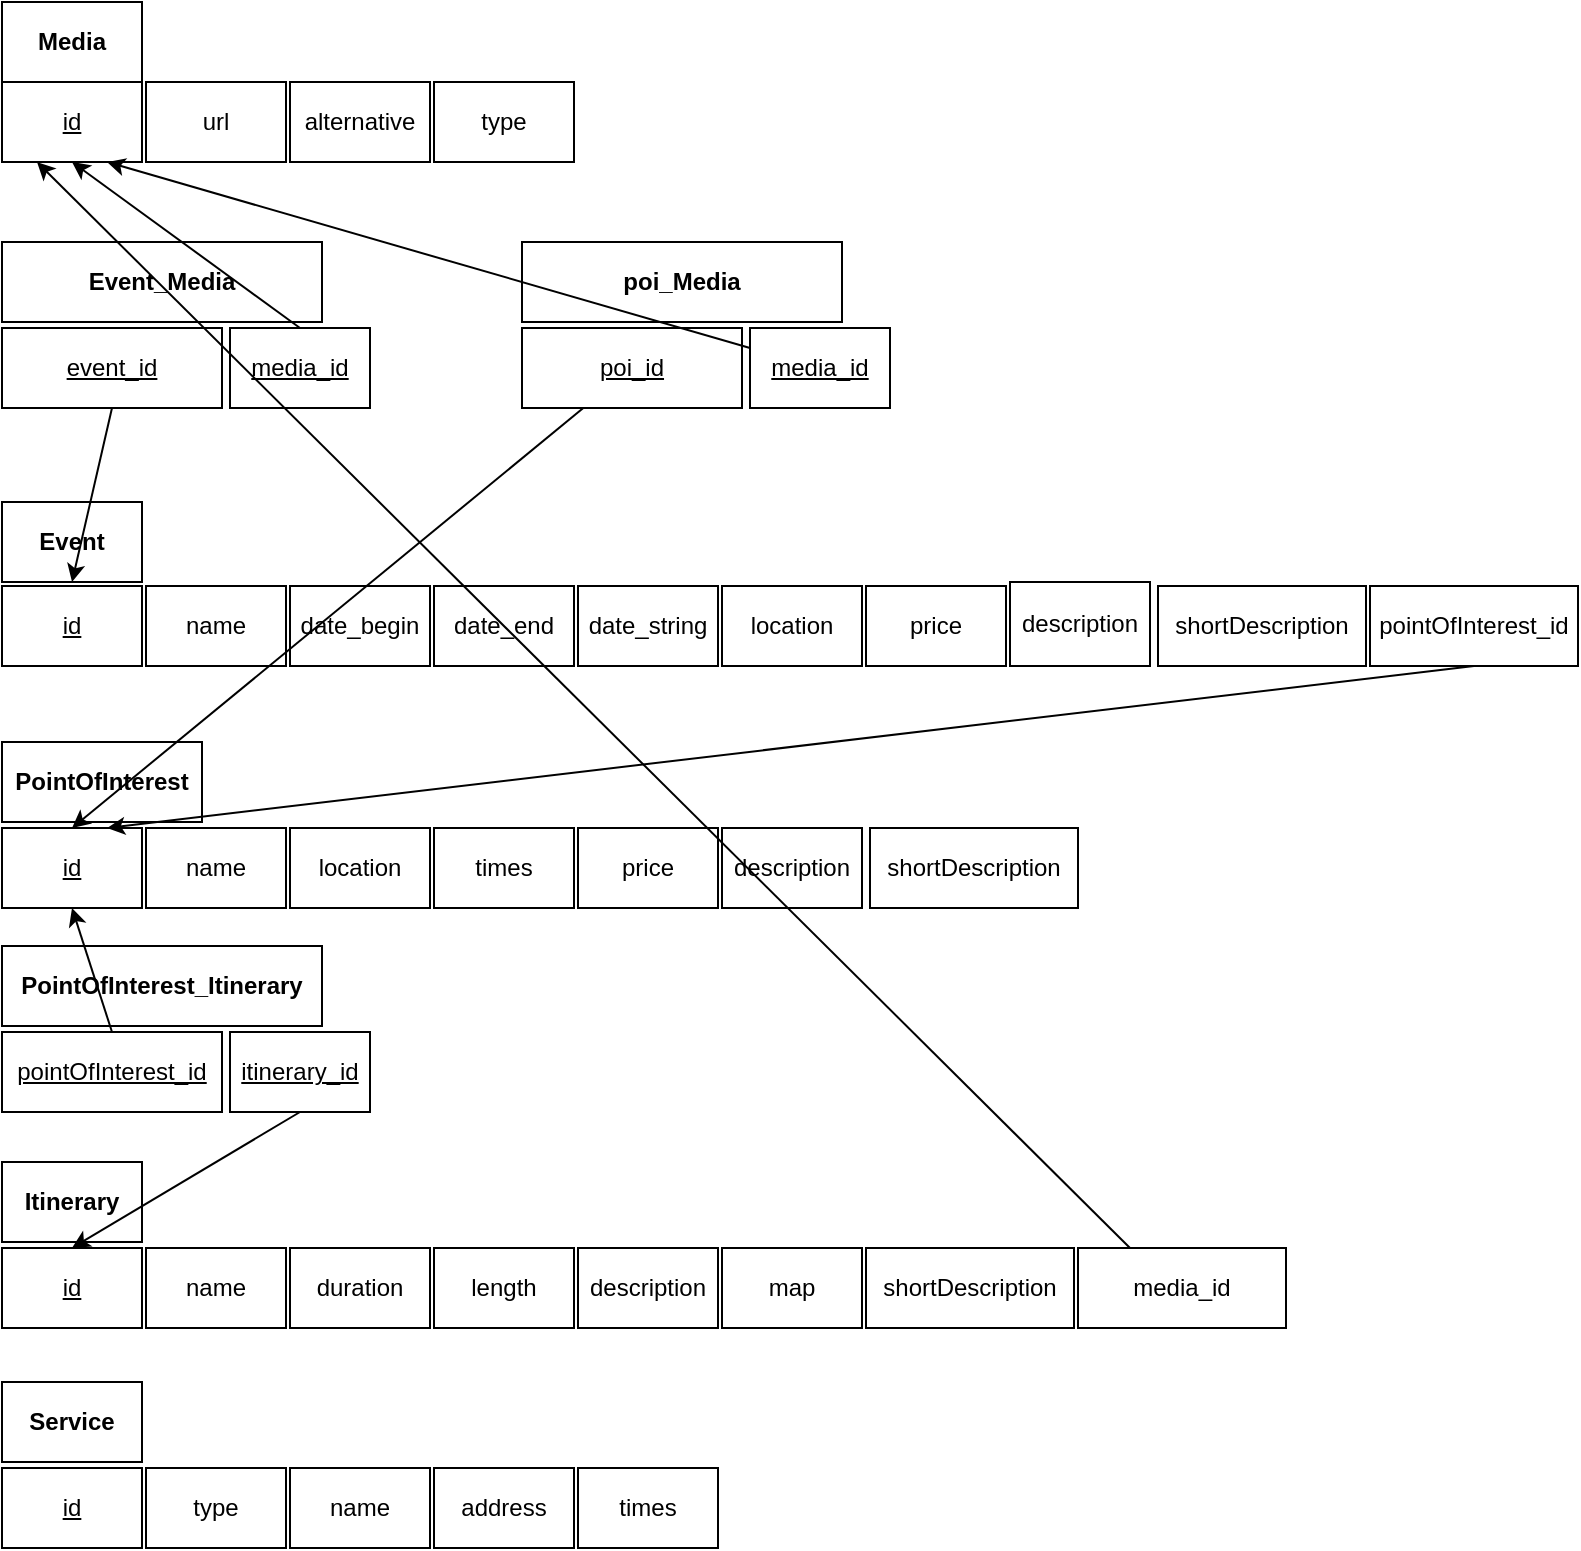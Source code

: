 <mxfile version="18.1.2" type="device"><diagram id="8Mz58BBFj5CzfS6C-rat" name="Page-1"><mxGraphModel dx="1564" dy="1925" grid="1" gridSize="10" guides="1" tooltips="1" connect="1" arrows="1" fold="1" page="1" pageScale="1" pageWidth="827" pageHeight="1169" math="0" shadow="0"><root><mxCell id="0"/><mxCell id="1" parent="0"/><mxCell id="DECdh9hEnULVtX-ya3g--1" value="Event" style="rounded=0;whiteSpace=wrap;html=1;fontStyle=1" parent="1" vertex="1"><mxGeometry x="100" y="100" width="70" height="40" as="geometry"/></mxCell><mxCell id="DECdh9hEnULVtX-ya3g--2" value="id" style="rounded=0;whiteSpace=wrap;html=1;fontStyle=4" parent="1" vertex="1"><mxGeometry x="100" y="142" width="70" height="40" as="geometry"/></mxCell><mxCell id="DECdh9hEnULVtX-ya3g--3" value="name" style="rounded=0;whiteSpace=wrap;html=1;" parent="1" vertex="1"><mxGeometry x="172" y="142" width="70" height="40" as="geometry"/></mxCell><mxCell id="DECdh9hEnULVtX-ya3g--4" value="date_begin" style="rounded=0;whiteSpace=wrap;html=1;" parent="1" vertex="1"><mxGeometry x="244" y="142" width="70" height="40" as="geometry"/></mxCell><mxCell id="DECdh9hEnULVtX-ya3g--5" value="location" style="rounded=0;whiteSpace=wrap;html=1;" parent="1" vertex="1"><mxGeometry x="460" y="142" width="70" height="40" as="geometry"/></mxCell><mxCell id="DECdh9hEnULVtX-ya3g--6" value="price" style="rounded=0;whiteSpace=wrap;html=1;" parent="1" vertex="1"><mxGeometry x="532" y="142" width="70" height="40" as="geometry"/></mxCell><mxCell id="DECdh9hEnULVtX-ya3g--7" value="description" style="rounded=0;whiteSpace=wrap;html=1;" parent="1" vertex="1"><mxGeometry x="604" y="140" width="70" height="42" as="geometry"/></mxCell><mxCell id="DECdh9hEnULVtX-ya3g--10" value="shortDescription" style="rounded=0;whiteSpace=wrap;html=1;" parent="1" vertex="1"><mxGeometry x="678" y="142" width="104" height="40" as="geometry"/></mxCell><mxCell id="DECdh9hEnULVtX-ya3g--12" value="pointOfInterest_id" style="rounded=0;whiteSpace=wrap;html=1;" parent="1" vertex="1"><mxGeometry x="784" y="142" width="104" height="40" as="geometry"/></mxCell><mxCell id="DECdh9hEnULVtX-ya3g--13" value="PointOfInterest" style="rounded=0;whiteSpace=wrap;html=1;fontStyle=1" parent="1" vertex="1"><mxGeometry x="100" y="220" width="100" height="40" as="geometry"/></mxCell><mxCell id="DECdh9hEnULVtX-ya3g--14" value="id" style="rounded=0;whiteSpace=wrap;html=1;fontStyle=4" parent="1" vertex="1"><mxGeometry x="100" y="263" width="70" height="40" as="geometry"/></mxCell><mxCell id="DECdh9hEnULVtX-ya3g--15" value="name" style="rounded=0;whiteSpace=wrap;html=1;" parent="1" vertex="1"><mxGeometry x="172" y="263" width="70" height="40" as="geometry"/></mxCell><mxCell id="DECdh9hEnULVtX-ya3g--16" value="location" style="rounded=0;whiteSpace=wrap;html=1;" parent="1" vertex="1"><mxGeometry x="244" y="263" width="70" height="40" as="geometry"/></mxCell><mxCell id="DECdh9hEnULVtX-ya3g--17" value="times" style="rounded=0;whiteSpace=wrap;html=1;" parent="1" vertex="1"><mxGeometry x="316" y="263" width="70" height="40" as="geometry"/></mxCell><mxCell id="DECdh9hEnULVtX-ya3g--18" value="price" style="rounded=0;whiteSpace=wrap;html=1;" parent="1" vertex="1"><mxGeometry x="388" y="263" width="70" height="40" as="geometry"/></mxCell><mxCell id="DECdh9hEnULVtX-ya3g--19" value="description" style="rounded=0;whiteSpace=wrap;html=1;" parent="1" vertex="1"><mxGeometry x="460" y="263" width="70" height="40" as="geometry"/></mxCell><mxCell id="DECdh9hEnULVtX-ya3g--22" value="shortDescription" style="rounded=0;whiteSpace=wrap;html=1;" parent="1" vertex="1"><mxGeometry x="534" y="263" width="104" height="40" as="geometry"/></mxCell><mxCell id="DECdh9hEnULVtX-ya3g--24" value="Itinerary" style="rounded=0;whiteSpace=wrap;html=1;fontStyle=1" parent="1" vertex="1"><mxGeometry x="100" y="430" width="70" height="40" as="geometry"/></mxCell><mxCell id="DECdh9hEnULVtX-ya3g--25" value="id" style="rounded=0;whiteSpace=wrap;html=1;fontStyle=4" parent="1" vertex="1"><mxGeometry x="100" y="473" width="70" height="40" as="geometry"/></mxCell><mxCell id="DECdh9hEnULVtX-ya3g--26" value="name" style="rounded=0;whiteSpace=wrap;html=1;" parent="1" vertex="1"><mxGeometry x="172" y="473" width="70" height="40" as="geometry"/></mxCell><mxCell id="DECdh9hEnULVtX-ya3g--27" value="duration" style="rounded=0;whiteSpace=wrap;html=1;" parent="1" vertex="1"><mxGeometry x="244" y="473" width="70" height="40" as="geometry"/></mxCell><mxCell id="DECdh9hEnULVtX-ya3g--28" value="length" style="rounded=0;whiteSpace=wrap;html=1;" parent="1" vertex="1"><mxGeometry x="316" y="473" width="70" height="40" as="geometry"/></mxCell><mxCell id="DECdh9hEnULVtX-ya3g--29" value="description" style="rounded=0;whiteSpace=wrap;html=1;" parent="1" vertex="1"><mxGeometry x="388" y="473" width="70" height="40" as="geometry"/></mxCell><mxCell id="DECdh9hEnULVtX-ya3g--30" value="map" style="rounded=0;whiteSpace=wrap;html=1;" parent="1" vertex="1"><mxGeometry x="460" y="473" width="70" height="40" as="geometry"/></mxCell><mxCell id="DECdh9hEnULVtX-ya3g--33" value="shortDescription" style="rounded=0;whiteSpace=wrap;html=1;" parent="1" vertex="1"><mxGeometry x="532" y="473" width="104" height="40" as="geometry"/></mxCell><mxCell id="DECdh9hEnULVtX-ya3g--34" value="Service" style="rounded=0;whiteSpace=wrap;html=1;fontStyle=1" parent="1" vertex="1"><mxGeometry x="100" y="540" width="70" height="40" as="geometry"/></mxCell><mxCell id="DECdh9hEnULVtX-ya3g--35" value="id" style="rounded=0;whiteSpace=wrap;html=1;fontStyle=4" parent="1" vertex="1"><mxGeometry x="100" y="583" width="70" height="40" as="geometry"/></mxCell><mxCell id="DECdh9hEnULVtX-ya3g--36" value="type" style="rounded=0;whiteSpace=wrap;html=1;" parent="1" vertex="1"><mxGeometry x="172" y="583" width="70" height="40" as="geometry"/></mxCell><mxCell id="DECdh9hEnULVtX-ya3g--37" value="name" style="rounded=0;whiteSpace=wrap;html=1;" parent="1" vertex="1"><mxGeometry x="244" y="583" width="70" height="40" as="geometry"/></mxCell><mxCell id="DECdh9hEnULVtX-ya3g--38" value="address" style="rounded=0;whiteSpace=wrap;html=1;" parent="1" vertex="1"><mxGeometry x="316" y="583" width="70" height="40" as="geometry"/></mxCell><mxCell id="DECdh9hEnULVtX-ya3g--39" value="times" style="rounded=0;whiteSpace=wrap;html=1;" parent="1" vertex="1"><mxGeometry x="388" y="583" width="70" height="40" as="geometry"/></mxCell><mxCell id="DECdh9hEnULVtX-ya3g--43" value="PointOfInterest_Itinerary" style="rounded=0;whiteSpace=wrap;html=1;fontStyle=1" parent="1" vertex="1"><mxGeometry x="100" y="322" width="160" height="40" as="geometry"/></mxCell><mxCell id="DECdh9hEnULVtX-ya3g--44" value="pointOfInterest_id" style="rounded=0;whiteSpace=wrap;html=1;fontStyle=4" parent="1" vertex="1"><mxGeometry x="100" y="365" width="110" height="40" as="geometry"/></mxCell><mxCell id="DECdh9hEnULVtX-ya3g--45" value="itinerary_id" style="rounded=0;whiteSpace=wrap;html=1;fontStyle=4" parent="1" vertex="1"><mxGeometry x="214" y="365" width="70" height="40" as="geometry"/></mxCell><mxCell id="DECdh9hEnULVtX-ya3g--46" value="" style="endArrow=classic;html=1;rounded=0;exitX=0.5;exitY=1;exitDx=0;exitDy=0;entryX=0.75;entryY=0;entryDx=0;entryDy=0;" parent="1" source="DECdh9hEnULVtX-ya3g--12" target="DECdh9hEnULVtX-ya3g--14" edge="1"><mxGeometry width="50" height="50" relative="1" as="geometry"><mxPoint x="479" y="380" as="sourcePoint"/><mxPoint x="529" y="330" as="targetPoint"/></mxGeometry></mxCell><mxCell id="DECdh9hEnULVtX-ya3g--47" value="" style="endArrow=classic;html=1;rounded=0;exitX=0.5;exitY=0;exitDx=0;exitDy=0;entryX=0.5;entryY=1;entryDx=0;entryDy=0;" parent="1" source="DECdh9hEnULVtX-ya3g--44" target="DECdh9hEnULVtX-ya3g--14" edge="1"><mxGeometry width="50" height="50" relative="1" as="geometry"><mxPoint x="480" y="380" as="sourcePoint"/><mxPoint x="530" y="330" as="targetPoint"/></mxGeometry></mxCell><mxCell id="DECdh9hEnULVtX-ya3g--48" value="" style="endArrow=classic;html=1;rounded=0;exitX=0.5;exitY=1;exitDx=0;exitDy=0;entryX=0.5;entryY=0;entryDx=0;entryDy=0;" parent="1" source="DECdh9hEnULVtX-ya3g--45" target="DECdh9hEnULVtX-ya3g--25" edge="1"><mxGeometry width="50" height="50" relative="1" as="geometry"><mxPoint x="480" y="400" as="sourcePoint"/><mxPoint x="530" y="350" as="targetPoint"/></mxGeometry></mxCell><mxCell id="FZIolosV4i22tuHoSoX0-1" value="Media" style="rounded=0;whiteSpace=wrap;html=1;fontStyle=1" parent="1" vertex="1"><mxGeometry x="100" y="-150" width="70" height="40" as="geometry"/></mxCell><mxCell id="FZIolosV4i22tuHoSoX0-2" value="id" style="rounded=0;whiteSpace=wrap;html=1;fontStyle=4" parent="1" vertex="1"><mxGeometry x="100" y="-110" width="70" height="40" as="geometry"/></mxCell><mxCell id="FZIolosV4i22tuHoSoX0-3" value="url" style="rounded=0;whiteSpace=wrap;html=1;" parent="1" vertex="1"><mxGeometry x="172" y="-110" width="70" height="40" as="geometry"/></mxCell><mxCell id="FZIolosV4i22tuHoSoX0-4" value="alternative" style="rounded=0;whiteSpace=wrap;html=1;" parent="1" vertex="1"><mxGeometry x="244" y="-110" width="70" height="40" as="geometry"/></mxCell><mxCell id="FZIolosV4i22tuHoSoX0-5" value="type" style="rounded=0;whiteSpace=wrap;html=1;" parent="1" vertex="1"><mxGeometry x="316" y="-110" width="70" height="40" as="geometry"/></mxCell><mxCell id="FZIolosV4i22tuHoSoX0-14" value="Event_Media" style="rounded=0;whiteSpace=wrap;html=1;fontStyle=1" parent="1" vertex="1"><mxGeometry x="100" y="-30" width="160" height="40" as="geometry"/></mxCell><mxCell id="FZIolosV4i22tuHoSoX0-15" value="event_id" style="rounded=0;whiteSpace=wrap;html=1;fontStyle=4" parent="1" vertex="1"><mxGeometry x="100" y="13" width="110" height="40" as="geometry"/></mxCell><mxCell id="FZIolosV4i22tuHoSoX0-16" value="media_id" style="rounded=0;whiteSpace=wrap;html=1;fontStyle=4" parent="1" vertex="1"><mxGeometry x="214" y="13" width="70" height="40" as="geometry"/></mxCell><mxCell id="FZIolosV4i22tuHoSoX0-17" value="poi_Media" style="rounded=0;whiteSpace=wrap;html=1;fontStyle=1" parent="1" vertex="1"><mxGeometry x="360" y="-30" width="160" height="40" as="geometry"/></mxCell><mxCell id="FZIolosV4i22tuHoSoX0-18" value="poi_id" style="rounded=0;whiteSpace=wrap;html=1;fontStyle=4" parent="1" vertex="1"><mxGeometry x="360" y="13" width="110" height="40" as="geometry"/></mxCell><mxCell id="FZIolosV4i22tuHoSoX0-19" value="media_id" style="rounded=0;whiteSpace=wrap;html=1;fontStyle=4" parent="1" vertex="1"><mxGeometry x="474" y="13" width="70" height="40" as="geometry"/></mxCell><mxCell id="FZIolosV4i22tuHoSoX0-20" value="" style="endArrow=classic;html=1;rounded=0;exitX=0.5;exitY=1;exitDx=0;exitDy=0;entryX=0.5;entryY=1;entryDx=0;entryDy=0;" parent="1" source="FZIolosV4i22tuHoSoX0-15" target="DECdh9hEnULVtX-ya3g--1" edge="1"><mxGeometry width="50" height="50" relative="1" as="geometry"><mxPoint x="290" y="70" as="sourcePoint"/><mxPoint x="340" y="20" as="targetPoint"/></mxGeometry></mxCell><mxCell id="FZIolosV4i22tuHoSoX0-21" value="" style="endArrow=classic;html=1;rounded=0;exitX=0.5;exitY=0;exitDx=0;exitDy=0;entryX=0.5;entryY=1;entryDx=0;entryDy=0;" parent="1" source="FZIolosV4i22tuHoSoX0-16" target="FZIolosV4i22tuHoSoX0-2" edge="1"><mxGeometry width="50" height="50" relative="1" as="geometry"><mxPoint x="290" y="200" as="sourcePoint"/><mxPoint x="340" y="150" as="targetPoint"/></mxGeometry></mxCell><mxCell id="FZIolosV4i22tuHoSoX0-22" value="" style="endArrow=classic;html=1;rounded=0;exitX=0;exitY=0.25;exitDx=0;exitDy=0;entryX=0.75;entryY=1;entryDx=0;entryDy=0;" parent="1" source="FZIolosV4i22tuHoSoX0-19" target="FZIolosV4i22tuHoSoX0-2" edge="1"><mxGeometry width="50" height="50" relative="1" as="geometry"><mxPoint x="290" y="200" as="sourcePoint"/><mxPoint x="340" y="150" as="targetPoint"/></mxGeometry></mxCell><mxCell id="FZIolosV4i22tuHoSoX0-23" value="" style="endArrow=classic;html=1;rounded=0;entryX=0.5;entryY=0;entryDx=0;entryDy=0;" parent="1" source="FZIolosV4i22tuHoSoX0-18" target="DECdh9hEnULVtX-ya3g--14" edge="1"><mxGeometry width="50" height="50" relative="1" as="geometry"><mxPoint x="290" y="70" as="sourcePoint"/><mxPoint x="260" y="220" as="targetPoint"/></mxGeometry></mxCell><mxCell id="J4XVEPcrHp6gHmnmDtYa-1" value="&lt;div&gt;media_id&lt;/div&gt;" style="rounded=0;whiteSpace=wrap;html=1;" vertex="1" parent="1"><mxGeometry x="638" y="473" width="104" height="40" as="geometry"/></mxCell><mxCell id="J4XVEPcrHp6gHmnmDtYa-3" value="date_end" style="rounded=0;whiteSpace=wrap;html=1;" vertex="1" parent="1"><mxGeometry x="316" y="142" width="70" height="40" as="geometry"/></mxCell><mxCell id="J4XVEPcrHp6gHmnmDtYa-4" value="date_string" style="rounded=0;whiteSpace=wrap;html=1;" vertex="1" parent="1"><mxGeometry x="388" y="142" width="70" height="40" as="geometry"/></mxCell><mxCell id="J4XVEPcrHp6gHmnmDtYa-6" value="" style="endArrow=classic;html=1;rounded=0;entryX=0.25;entryY=1;entryDx=0;entryDy=0;exitX=0.25;exitY=0;exitDx=0;exitDy=0;" edge="1" parent="1" source="J4XVEPcrHp6gHmnmDtYa-1" target="FZIolosV4i22tuHoSoX0-2"><mxGeometry width="50" height="50" relative="1" as="geometry"><mxPoint x="690" y="480" as="sourcePoint"/><mxPoint x="310" as="targetPoint"/></mxGeometry></mxCell></root></mxGraphModel></diagram></mxfile>